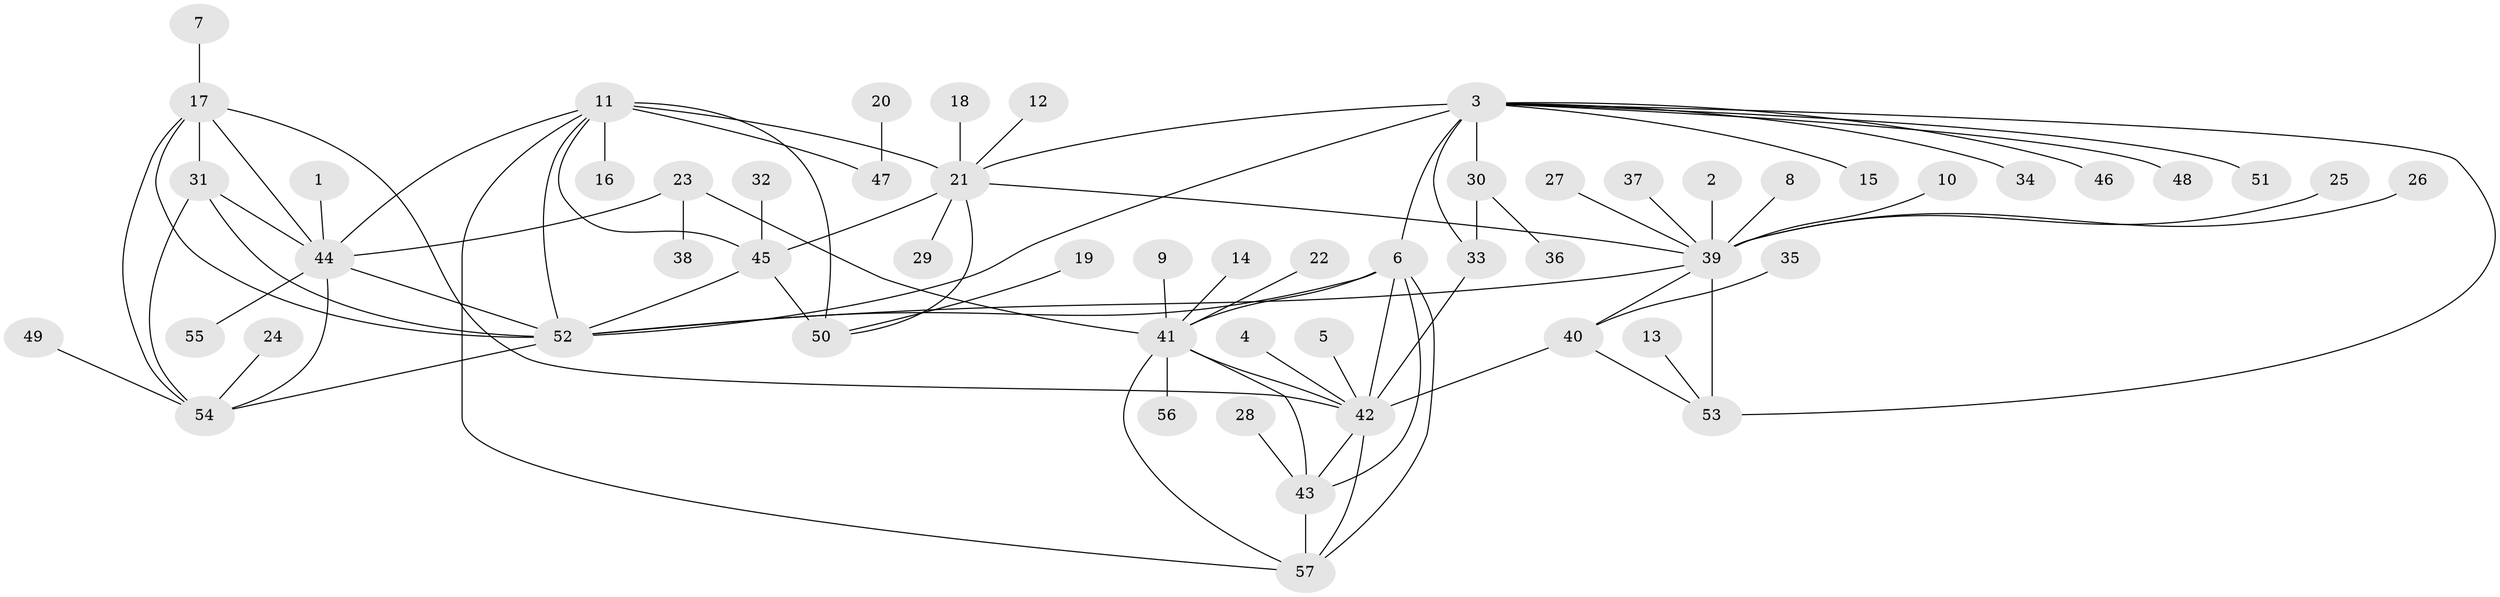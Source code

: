 // original degree distribution, {6: 0.043859649122807015, 7: 0.06140350877192982, 13: 0.008771929824561403, 8: 0.03508771929824561, 5: 0.02631578947368421, 11: 0.02631578947368421, 9: 0.008771929824561403, 10: 0.008771929824561403, 1: 0.5877192982456141, 4: 0.008771929824561403, 2: 0.14912280701754385, 3: 0.03508771929824561}
// Generated by graph-tools (version 1.1) at 2025/50/03/09/25 03:50:33]
// undirected, 57 vertices, 84 edges
graph export_dot {
graph [start="1"]
  node [color=gray90,style=filled];
  1;
  2;
  3;
  4;
  5;
  6;
  7;
  8;
  9;
  10;
  11;
  12;
  13;
  14;
  15;
  16;
  17;
  18;
  19;
  20;
  21;
  22;
  23;
  24;
  25;
  26;
  27;
  28;
  29;
  30;
  31;
  32;
  33;
  34;
  35;
  36;
  37;
  38;
  39;
  40;
  41;
  42;
  43;
  44;
  45;
  46;
  47;
  48;
  49;
  50;
  51;
  52;
  53;
  54;
  55;
  56;
  57;
  1 -- 44 [weight=1.0];
  2 -- 39 [weight=1.0];
  3 -- 6 [weight=1.0];
  3 -- 15 [weight=1.0];
  3 -- 21 [weight=1.0];
  3 -- 30 [weight=3.0];
  3 -- 33 [weight=3.0];
  3 -- 34 [weight=1.0];
  3 -- 46 [weight=1.0];
  3 -- 48 [weight=1.0];
  3 -- 51 [weight=1.0];
  3 -- 52 [weight=1.0];
  3 -- 53 [weight=1.0];
  4 -- 42 [weight=1.0];
  5 -- 42 [weight=1.0];
  6 -- 41 [weight=1.0];
  6 -- 42 [weight=1.0];
  6 -- 43 [weight=1.0];
  6 -- 52 [weight=1.0];
  6 -- 57 [weight=1.0];
  7 -- 17 [weight=1.0];
  8 -- 39 [weight=1.0];
  9 -- 41 [weight=1.0];
  10 -- 39 [weight=1.0];
  11 -- 16 [weight=1.0];
  11 -- 21 [weight=2.0];
  11 -- 44 [weight=1.0];
  11 -- 45 [weight=2.0];
  11 -- 47 [weight=1.0];
  11 -- 50 [weight=2.0];
  11 -- 52 [weight=1.0];
  11 -- 57 [weight=1.0];
  12 -- 21 [weight=1.0];
  13 -- 53 [weight=1.0];
  14 -- 41 [weight=1.0];
  17 -- 31 [weight=1.0];
  17 -- 42 [weight=1.0];
  17 -- 44 [weight=1.0];
  17 -- 52 [weight=1.0];
  17 -- 54 [weight=1.0];
  18 -- 21 [weight=1.0];
  19 -- 50 [weight=1.0];
  20 -- 47 [weight=1.0];
  21 -- 29 [weight=1.0];
  21 -- 39 [weight=1.0];
  21 -- 45 [weight=1.0];
  21 -- 50 [weight=1.0];
  22 -- 41 [weight=1.0];
  23 -- 38 [weight=1.0];
  23 -- 41 [weight=1.0];
  23 -- 44 [weight=1.0];
  24 -- 54 [weight=1.0];
  25 -- 39 [weight=1.0];
  26 -- 39 [weight=1.0];
  27 -- 39 [weight=1.0];
  28 -- 43 [weight=1.0];
  30 -- 33 [weight=1.0];
  30 -- 36 [weight=1.0];
  31 -- 44 [weight=1.0];
  31 -- 52 [weight=1.0];
  31 -- 54 [weight=1.0];
  32 -- 45 [weight=1.0];
  33 -- 42 [weight=1.0];
  35 -- 40 [weight=1.0];
  37 -- 39 [weight=1.0];
  39 -- 40 [weight=2.0];
  39 -- 52 [weight=1.0];
  39 -- 53 [weight=4.0];
  40 -- 42 [weight=1.0];
  40 -- 53 [weight=2.0];
  41 -- 42 [weight=1.0];
  41 -- 43 [weight=1.0];
  41 -- 56 [weight=1.0];
  41 -- 57 [weight=1.0];
  42 -- 43 [weight=1.0];
  42 -- 57 [weight=1.0];
  43 -- 57 [weight=1.0];
  44 -- 52 [weight=1.0];
  44 -- 54 [weight=1.0];
  44 -- 55 [weight=1.0];
  45 -- 50 [weight=1.0];
  45 -- 52 [weight=1.0];
  49 -- 54 [weight=1.0];
  52 -- 54 [weight=1.0];
}
